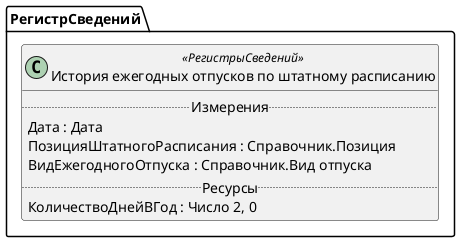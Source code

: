 ﻿@startuml ИсторияЕжегодныхОтпусковПоШтатномуРасписанию
'!include templates.wsd
'..\include templates.wsd
class РегистрСведений.ИсторияЕжегодныхОтпусковПоШтатномуРасписанию as "История ежегодных отпусков по штатному расписанию" <<РегистрыСведений>>
{
..Измерения..
Дата : Дата
ПозицияШтатногоРасписания : Справочник.Позиция
ВидЕжегодногоОтпуска : Справочник.Вид отпуска
..Ресурсы..
КоличествоДнейВГод : Число 2, 0
}
@enduml
